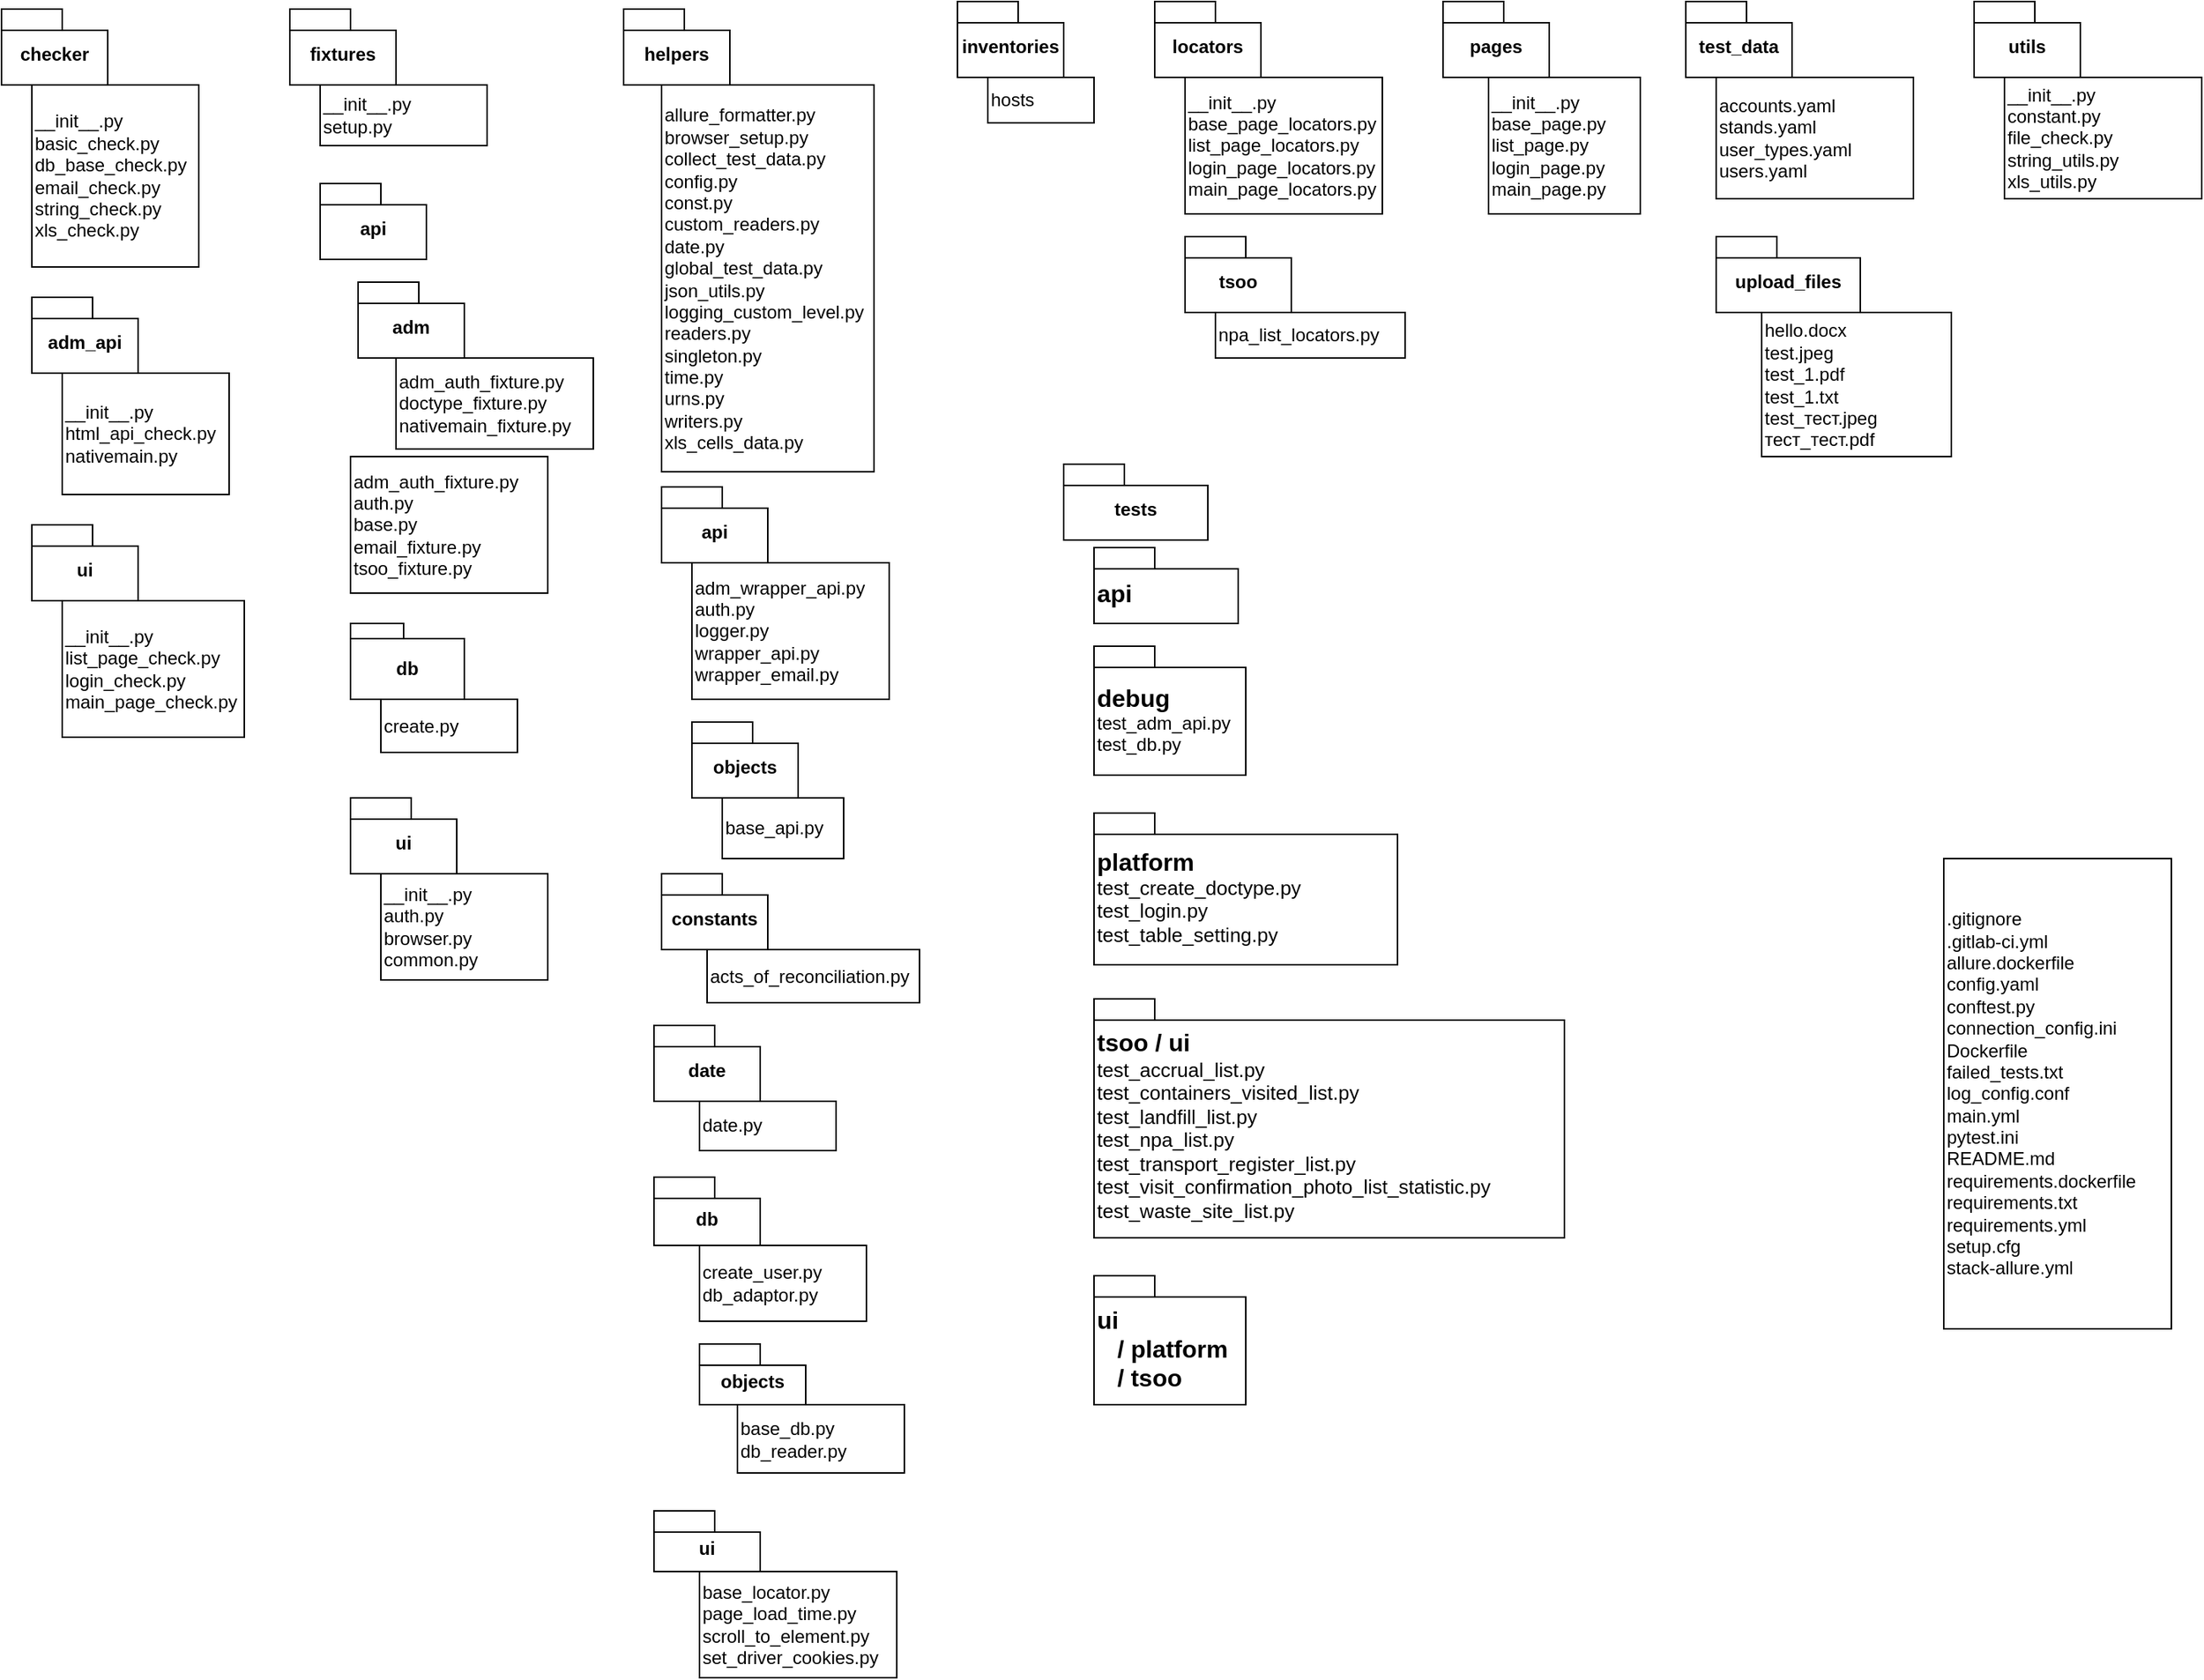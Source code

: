 <mxfile version="21.2.9" type="github">
  <diagram id="C5RBs43oDa-KdzZeNtuy" name="Page-1">
    <mxGraphModel dx="1883" dy="1121" grid="1" gridSize="10" guides="1" tooltips="1" connect="1" arrows="1" fold="1" page="1" pageScale="1" pageWidth="1654" pageHeight="1169" math="0" shadow="0">
      <root>
        <mxCell id="WIyWlLk6GJQsqaUBKTNV-0" />
        <mxCell id="WIyWlLk6GJQsqaUBKTNV-1" parent="WIyWlLk6GJQsqaUBKTNV-0" />
        <mxCell id="ubw8424j0Z61Ouidnzyt-37" value="checker" style="shape=folder;fontStyle=1;spacingTop=10;tabWidth=40;tabHeight=14;tabPosition=left;html=1;whiteSpace=wrap;" vertex="1" parent="WIyWlLk6GJQsqaUBKTNV-1">
          <mxGeometry x="10" y="10" width="70" height="50" as="geometry" />
        </mxCell>
        <mxCell id="ubw8424j0Z61Ouidnzyt-39" value="&lt;div&gt;__init__.py&lt;/div&gt;&lt;div&gt;basic_check.py&lt;/div&gt;&lt;div&gt;db_base_check.py&lt;/div&gt;&lt;div&gt;email_check.py&lt;/div&gt;&lt;div&gt;string_check.py&lt;/div&gt;&lt;div&gt;xls_check.py&lt;/div&gt;" style="html=1;whiteSpace=wrap;align=left;" vertex="1" parent="WIyWlLk6GJQsqaUBKTNV-1">
          <mxGeometry x="30" y="60" width="110" height="120" as="geometry" />
        </mxCell>
        <mxCell id="ubw8424j0Z61Ouidnzyt-40" value="adm_api" style="shape=folder;fontStyle=1;spacingTop=10;tabWidth=40;tabHeight=14;tabPosition=left;html=1;whiteSpace=wrap;" vertex="1" parent="WIyWlLk6GJQsqaUBKTNV-1">
          <mxGeometry x="30" y="200" width="70" height="50" as="geometry" />
        </mxCell>
        <mxCell id="ubw8424j0Z61Ouidnzyt-41" value="ui" style="shape=folder;fontStyle=1;spacingTop=10;tabWidth=40;tabHeight=14;tabPosition=left;html=1;whiteSpace=wrap;" vertex="1" parent="WIyWlLk6GJQsqaUBKTNV-1">
          <mxGeometry x="30" y="350" width="70" height="50" as="geometry" />
        </mxCell>
        <mxCell id="ubw8424j0Z61Ouidnzyt-42" value="&lt;div&gt;__init__.py&lt;/div&gt;&lt;div&gt;html_api_check.py&lt;/div&gt;&lt;div&gt;nativemain.py&lt;/div&gt;" style="html=1;whiteSpace=wrap;align=left;" vertex="1" parent="WIyWlLk6GJQsqaUBKTNV-1">
          <mxGeometry x="50" y="250" width="110" height="80" as="geometry" />
        </mxCell>
        <mxCell id="ubw8424j0Z61Ouidnzyt-43" value="&lt;div&gt;__init__.py&lt;/div&gt;&lt;div&gt;list_page_check.py&lt;/div&gt;&lt;div&gt;login_check.py&lt;/div&gt;&lt;div&gt;main_page_check.py&lt;/div&gt;" style="html=1;whiteSpace=wrap;align=left;" vertex="1" parent="WIyWlLk6GJQsqaUBKTNV-1">
          <mxGeometry x="50" y="400" width="120" height="90" as="geometry" />
        </mxCell>
        <mxCell id="ubw8424j0Z61Ouidnzyt-47" value="fixtures" style="shape=folder;fontStyle=1;spacingTop=10;tabWidth=40;tabHeight=14;tabPosition=left;html=1;whiteSpace=wrap;" vertex="1" parent="WIyWlLk6GJQsqaUBKTNV-1">
          <mxGeometry x="200" y="10" width="70" height="50" as="geometry" />
        </mxCell>
        <mxCell id="ubw8424j0Z61Ouidnzyt-48" value="api" style="shape=folder;fontStyle=1;spacingTop=10;tabWidth=40;tabHeight=14;tabPosition=left;html=1;whiteSpace=wrap;" vertex="1" parent="WIyWlLk6GJQsqaUBKTNV-1">
          <mxGeometry x="220" y="125" width="70" height="50" as="geometry" />
        </mxCell>
        <mxCell id="ubw8424j0Z61Ouidnzyt-49" value="db" style="shape=folder;fontStyle=1;spacingTop=10;tabWidth=35;tabHeight=10;tabPosition=left;html=1;whiteSpace=wrap;" vertex="1" parent="WIyWlLk6GJQsqaUBKTNV-1">
          <mxGeometry x="240" y="415" width="75" height="50" as="geometry" />
        </mxCell>
        <mxCell id="ubw8424j0Z61Ouidnzyt-50" value="ui" style="shape=folder;fontStyle=1;spacingTop=10;tabWidth=40;tabHeight=14;tabPosition=left;html=1;whiteSpace=wrap;" vertex="1" parent="WIyWlLk6GJQsqaUBKTNV-1">
          <mxGeometry x="240" y="530" width="70" height="50" as="geometry" />
        </mxCell>
        <mxCell id="ubw8424j0Z61Ouidnzyt-51" value="&lt;div&gt;__init__.py&lt;/div&gt;&lt;div&gt;setup.py&lt;/div&gt;" style="html=1;whiteSpace=wrap;align=left;" vertex="1" parent="WIyWlLk6GJQsqaUBKTNV-1">
          <mxGeometry x="220" y="60" width="110" height="40" as="geometry" />
        </mxCell>
        <mxCell id="ubw8424j0Z61Ouidnzyt-52" value="adm" style="shape=folder;fontStyle=1;spacingTop=10;tabWidth=40;tabHeight=14;tabPosition=left;html=1;whiteSpace=wrap;" vertex="1" parent="WIyWlLk6GJQsqaUBKTNV-1">
          <mxGeometry x="245" y="190" width="70" height="50" as="geometry" />
        </mxCell>
        <mxCell id="ubw8424j0Z61Ouidnzyt-53" value="&lt;div&gt;adm_auth_fixture.py&lt;/div&gt;&lt;div&gt;auth.py&lt;/div&gt;&lt;div&gt;base.py&lt;/div&gt;&lt;div&gt;email_fixture.py&lt;/div&gt;&lt;div&gt;tsoo_fixture.py&lt;/div&gt;" style="html=1;whiteSpace=wrap;align=left;" vertex="1" parent="WIyWlLk6GJQsqaUBKTNV-1">
          <mxGeometry x="240" y="305" width="130" height="90" as="geometry" />
        </mxCell>
        <mxCell id="ubw8424j0Z61Ouidnzyt-54" value="&lt;div&gt;adm_auth_fixture.py&lt;/div&gt;&lt;div&gt;doctype_fixture.py&lt;/div&gt;&lt;div&gt;nativemain_fixture.py&lt;/div&gt;" style="html=1;whiteSpace=wrap;align=left;" vertex="1" parent="WIyWlLk6GJQsqaUBKTNV-1">
          <mxGeometry x="270" y="240" width="130" height="60" as="geometry" />
        </mxCell>
        <mxCell id="ubw8424j0Z61Ouidnzyt-55" value="create.py" style="html=1;whiteSpace=wrap;align=left;" vertex="1" parent="WIyWlLk6GJQsqaUBKTNV-1">
          <mxGeometry x="260" y="465" width="90" height="35" as="geometry" />
        </mxCell>
        <mxCell id="ubw8424j0Z61Ouidnzyt-56" value="&lt;div&gt;__init__.py&lt;/div&gt;&lt;div&gt;auth.py&lt;/div&gt;&lt;div&gt;browser.py&lt;/div&gt;&lt;div&gt;common.py&lt;/div&gt;" style="html=1;whiteSpace=wrap;align=left;" vertex="1" parent="WIyWlLk6GJQsqaUBKTNV-1">
          <mxGeometry x="260" y="580" width="110" height="70" as="geometry" />
        </mxCell>
        <mxCell id="ubw8424j0Z61Ouidnzyt-57" value="helpers" style="shape=folder;fontStyle=1;spacingTop=10;tabWidth=40;tabHeight=14;tabPosition=left;html=1;whiteSpace=wrap;" vertex="1" parent="WIyWlLk6GJQsqaUBKTNV-1">
          <mxGeometry x="420" y="10" width="70" height="50" as="geometry" />
        </mxCell>
        <mxCell id="ubw8424j0Z61Ouidnzyt-58" value="api" style="shape=folder;fontStyle=1;spacingTop=10;tabWidth=40;tabHeight=14;tabPosition=left;html=1;whiteSpace=wrap;" vertex="1" parent="WIyWlLk6GJQsqaUBKTNV-1">
          <mxGeometry x="445" y="325" width="70" height="50" as="geometry" />
        </mxCell>
        <mxCell id="ubw8424j0Z61Ouidnzyt-59" value="objects" style="shape=folder;fontStyle=1;spacingTop=10;tabWidth=40;tabHeight=14;tabPosition=left;html=1;whiteSpace=wrap;" vertex="1" parent="WIyWlLk6GJQsqaUBKTNV-1">
          <mxGeometry x="465" y="480" width="70" height="50" as="geometry" />
        </mxCell>
        <mxCell id="ubw8424j0Z61Ouidnzyt-60" value="base_api.py" style="html=1;whiteSpace=wrap;align=left;" vertex="1" parent="WIyWlLk6GJQsqaUBKTNV-1">
          <mxGeometry x="485" y="530" width="80" height="40" as="geometry" />
        </mxCell>
        <mxCell id="ubw8424j0Z61Ouidnzyt-61" value="&lt;div&gt;adm_wrapper_api.py&lt;/div&gt;&lt;div&gt;auth.py&lt;/div&gt;&lt;div&gt;logger.py&lt;/div&gt;&lt;div&gt;wrapper_api.py&lt;/div&gt;&lt;div&gt;wrapper_email.py&lt;/div&gt;" style="html=1;whiteSpace=wrap;align=left;" vertex="1" parent="WIyWlLk6GJQsqaUBKTNV-1">
          <mxGeometry x="465" y="375" width="130" height="90" as="geometry" />
        </mxCell>
        <mxCell id="ubw8424j0Z61Ouidnzyt-62" value="constants" style="shape=folder;fontStyle=1;spacingTop=10;tabWidth=40;tabHeight=14;tabPosition=left;html=1;whiteSpace=wrap;" vertex="1" parent="WIyWlLk6GJQsqaUBKTNV-1">
          <mxGeometry x="445" y="580" width="70" height="50" as="geometry" />
        </mxCell>
        <mxCell id="ubw8424j0Z61Ouidnzyt-63" value="acts_of_reconciliation.py" style="html=1;whiteSpace=wrap;align=left;" vertex="1" parent="WIyWlLk6GJQsqaUBKTNV-1">
          <mxGeometry x="475" y="630" width="140" height="35" as="geometry" />
        </mxCell>
        <mxCell id="ubw8424j0Z61Ouidnzyt-65" value="date" style="shape=folder;fontStyle=1;spacingTop=10;tabWidth=40;tabHeight=14;tabPosition=left;html=1;whiteSpace=wrap;" vertex="1" parent="WIyWlLk6GJQsqaUBKTNV-1">
          <mxGeometry x="440" y="680" width="70" height="50" as="geometry" />
        </mxCell>
        <mxCell id="ubw8424j0Z61Ouidnzyt-66" value="date.py" style="html=1;whiteSpace=wrap;align=left;" vertex="1" parent="WIyWlLk6GJQsqaUBKTNV-1">
          <mxGeometry x="470" y="730" width="90" height="32.5" as="geometry" />
        </mxCell>
        <mxCell id="ubw8424j0Z61Ouidnzyt-67" value="db" style="shape=folder;fontStyle=1;spacingTop=10;tabWidth=40;tabHeight=14;tabPosition=left;html=1;whiteSpace=wrap;" vertex="1" parent="WIyWlLk6GJQsqaUBKTNV-1">
          <mxGeometry x="440" y="780" width="70" height="45" as="geometry" />
        </mxCell>
        <mxCell id="ubw8424j0Z61Ouidnzyt-68" value="objects" style="shape=folder;fontStyle=1;spacingTop=10;tabWidth=40;tabHeight=14;tabPosition=left;html=1;whiteSpace=wrap;" vertex="1" parent="WIyWlLk6GJQsqaUBKTNV-1">
          <mxGeometry x="470" y="890" width="70" height="40" as="geometry" />
        </mxCell>
        <mxCell id="ubw8424j0Z61Ouidnzyt-69" value="&lt;div&gt;base_db.py&lt;/div&gt;&lt;div&gt;db_reader.py&lt;/div&gt;" style="html=1;whiteSpace=wrap;align=left;" vertex="1" parent="WIyWlLk6GJQsqaUBKTNV-1">
          <mxGeometry x="495" y="930" width="110" height="45" as="geometry" />
        </mxCell>
        <mxCell id="ubw8424j0Z61Ouidnzyt-70" value="&lt;div&gt;create_user.py&lt;/div&gt;&lt;div&gt;db_adaptor.py&lt;/div&gt;" style="html=1;whiteSpace=wrap;align=left;" vertex="1" parent="WIyWlLk6GJQsqaUBKTNV-1">
          <mxGeometry x="470" y="825" width="110" height="50" as="geometry" />
        </mxCell>
        <mxCell id="ubw8424j0Z61Ouidnzyt-71" value="ui" style="shape=folder;fontStyle=1;spacingTop=10;tabWidth=40;tabHeight=14;tabPosition=left;html=1;whiteSpace=wrap;" vertex="1" parent="WIyWlLk6GJQsqaUBKTNV-1">
          <mxGeometry x="440" y="1000" width="70" height="40" as="geometry" />
        </mxCell>
        <mxCell id="ubw8424j0Z61Ouidnzyt-72" value="&lt;div&gt;base_locator.py&lt;/div&gt;&lt;div&gt;page_load_time.py&lt;/div&gt;&lt;div&gt;scroll_to_element.py&lt;/div&gt;&lt;div&gt;set_driver_cookies.py&lt;/div&gt;" style="html=1;whiteSpace=wrap;align=left;" vertex="1" parent="WIyWlLk6GJQsqaUBKTNV-1">
          <mxGeometry x="470" y="1040" width="130" height="70" as="geometry" />
        </mxCell>
        <mxCell id="ubw8424j0Z61Ouidnzyt-73" value="&lt;div&gt;allure_formatter.py&lt;/div&gt;&lt;div&gt;browser_setup.py&lt;/div&gt;&lt;div&gt;collect_test_data.py&lt;/div&gt;&lt;div&gt;config.py&lt;/div&gt;&lt;div&gt;const.py&lt;/div&gt;&lt;div&gt;custom_readers.py&lt;/div&gt;&lt;div&gt;date.py&lt;/div&gt;&lt;div&gt;global_test_data.py&lt;/div&gt;&lt;div&gt;json_utils.py&lt;/div&gt;&lt;div&gt;logging_custom_level.py&lt;/div&gt;&lt;div&gt;readers.py&lt;/div&gt;&lt;div&gt;singleton.py&lt;/div&gt;&lt;div&gt;time.py&lt;/div&gt;&lt;div&gt;urns.py&lt;/div&gt;&lt;div&gt;writers.py&lt;/div&gt;&lt;div&gt;xls_cells_data.py&lt;/div&gt;" style="html=1;whiteSpace=wrap;align=left;" vertex="1" parent="WIyWlLk6GJQsqaUBKTNV-1">
          <mxGeometry x="445" y="60" width="140" height="255" as="geometry" />
        </mxCell>
        <mxCell id="ubw8424j0Z61Ouidnzyt-74" value="inventories" style="shape=folder;fontStyle=1;spacingTop=10;tabWidth=40;tabHeight=14;tabPosition=left;html=1;whiteSpace=wrap;" vertex="1" parent="WIyWlLk6GJQsqaUBKTNV-1">
          <mxGeometry x="640" y="5" width="70" height="50" as="geometry" />
        </mxCell>
        <mxCell id="ubw8424j0Z61Ouidnzyt-75" value="hosts" style="html=1;whiteSpace=wrap;align=left;" vertex="1" parent="WIyWlLk6GJQsqaUBKTNV-1">
          <mxGeometry x="660" y="55" width="70" height="30" as="geometry" />
        </mxCell>
        <mxCell id="ubw8424j0Z61Ouidnzyt-76" value="locators" style="shape=folder;fontStyle=1;spacingTop=10;tabWidth=40;tabHeight=14;tabPosition=left;html=1;whiteSpace=wrap;" vertex="1" parent="WIyWlLk6GJQsqaUBKTNV-1">
          <mxGeometry x="770" y="5" width="70" height="50" as="geometry" />
        </mxCell>
        <mxCell id="ubw8424j0Z61Ouidnzyt-77" value="tsoo" style="shape=folder;fontStyle=1;spacingTop=10;tabWidth=40;tabHeight=14;tabPosition=left;html=1;whiteSpace=wrap;" vertex="1" parent="WIyWlLk6GJQsqaUBKTNV-1">
          <mxGeometry x="790" y="160" width="70" height="50" as="geometry" />
        </mxCell>
        <mxCell id="ubw8424j0Z61Ouidnzyt-78" value="npa_list_locators.py" style="html=1;whiteSpace=wrap;align=left;" vertex="1" parent="WIyWlLk6GJQsqaUBKTNV-1">
          <mxGeometry x="810" y="210" width="125" height="30" as="geometry" />
        </mxCell>
        <mxCell id="ubw8424j0Z61Ouidnzyt-79" value="&lt;div&gt;__init__.py&lt;/div&gt;&lt;div&gt;base_page_locators.py&lt;/div&gt;&lt;div&gt;list_page_locators.py&lt;/div&gt;&lt;div&gt;login_page_locators.py&lt;/div&gt;&lt;div&gt;main_page_locators.py&lt;/div&gt;" style="html=1;whiteSpace=wrap;align=left;" vertex="1" parent="WIyWlLk6GJQsqaUBKTNV-1">
          <mxGeometry x="790" y="55" width="130" height="90" as="geometry" />
        </mxCell>
        <mxCell id="ubw8424j0Z61Ouidnzyt-80" value="pages" style="shape=folder;fontStyle=1;spacingTop=10;tabWidth=40;tabHeight=14;tabPosition=left;html=1;whiteSpace=wrap;" vertex="1" parent="WIyWlLk6GJQsqaUBKTNV-1">
          <mxGeometry x="960" y="5" width="70" height="50" as="geometry" />
        </mxCell>
        <mxCell id="ubw8424j0Z61Ouidnzyt-81" value="&lt;div&gt;__init__.py&lt;/div&gt;&lt;div&gt;base_page.py&lt;/div&gt;&lt;div&gt;list_page.py&lt;/div&gt;&lt;div&gt;login_page.py&lt;/div&gt;&lt;div&gt;main_page.py&lt;/div&gt;" style="html=1;whiteSpace=wrap;align=left;" vertex="1" parent="WIyWlLk6GJQsqaUBKTNV-1">
          <mxGeometry x="990" y="55" width="100" height="90" as="geometry" />
        </mxCell>
        <mxCell id="ubw8424j0Z61Ouidnzyt-86" value="test_data" style="shape=folder;fontStyle=1;spacingTop=10;tabWidth=40;tabHeight=14;tabPosition=left;html=1;whiteSpace=wrap;" vertex="1" parent="WIyWlLk6GJQsqaUBKTNV-1">
          <mxGeometry x="1120" y="5" width="70" height="50" as="geometry" />
        </mxCell>
        <mxCell id="ubw8424j0Z61Ouidnzyt-87" value="upload_files" style="shape=folder;fontStyle=1;spacingTop=10;tabWidth=40;tabHeight=14;tabPosition=left;html=1;whiteSpace=wrap;" vertex="1" parent="WIyWlLk6GJQsqaUBKTNV-1">
          <mxGeometry x="1140" y="160" width="95" height="50" as="geometry" />
        </mxCell>
        <mxCell id="ubw8424j0Z61Ouidnzyt-88" value="&lt;div&gt;hello.docx&lt;/div&gt;&lt;div&gt;test.jpeg&lt;/div&gt;&lt;div&gt;test_1.pdf&lt;/div&gt;&lt;div&gt;test_1.txt&lt;/div&gt;&lt;div&gt;test_тест.jpeg&lt;/div&gt;&lt;div&gt;тест_тест.pdf&lt;/div&gt;" style="html=1;whiteSpace=wrap;align=left;" vertex="1" parent="WIyWlLk6GJQsqaUBKTNV-1">
          <mxGeometry x="1170" y="210" width="125" height="95" as="geometry" />
        </mxCell>
        <mxCell id="ubw8424j0Z61Ouidnzyt-89" value="&lt;div&gt;accounts.yaml&lt;/div&gt;&lt;div&gt;stands.yaml&lt;/div&gt;&lt;div&gt;user_types.yaml&lt;/div&gt;&lt;div&gt;users.yaml&lt;/div&gt;" style="html=1;whiteSpace=wrap;align=left;" vertex="1" parent="WIyWlLk6GJQsqaUBKTNV-1">
          <mxGeometry x="1140" y="55" width="130" height="80" as="geometry" />
        </mxCell>
        <mxCell id="ubw8424j0Z61Ouidnzyt-91" value="utils" style="shape=folder;fontStyle=1;spacingTop=10;tabWidth=40;tabHeight=14;tabPosition=left;html=1;whiteSpace=wrap;" vertex="1" parent="WIyWlLk6GJQsqaUBKTNV-1">
          <mxGeometry x="1310" y="5" width="70" height="50" as="geometry" />
        </mxCell>
        <mxCell id="ubw8424j0Z61Ouidnzyt-92" value="&lt;div&gt;__init__.py&lt;/div&gt;&lt;div&gt;constant.py&lt;/div&gt;&lt;div&gt;file_check.py&lt;/div&gt;&lt;div&gt;string_utils.py&lt;/div&gt;&lt;div&gt;xls_utils.py&lt;/div&gt;" style="html=1;whiteSpace=wrap;align=left;" vertex="1" parent="WIyWlLk6GJQsqaUBKTNV-1">
          <mxGeometry x="1330" y="55" width="130" height="80" as="geometry" />
        </mxCell>
        <mxCell id="ubw8424j0Z61Ouidnzyt-93" value="tests" style="shape=folder;fontStyle=1;spacingTop=10;tabWidth=40;tabHeight=14;tabPosition=left;html=1;whiteSpace=wrap;" vertex="1" parent="WIyWlLk6GJQsqaUBKTNV-1">
          <mxGeometry x="710" y="310" width="95" height="50" as="geometry" />
        </mxCell>
        <mxCell id="ubw8424j0Z61Ouidnzyt-94" value="&lt;div&gt;&lt;font style=&quot;font-size: 16px;&quot;&gt;debug&lt;/font&gt;&lt;/div&gt;&lt;div&gt;&lt;span style=&quot;font-weight: normal;&quot;&gt;test_adm_api.py&lt;/span&gt;&lt;/div&gt;&lt;div&gt;&lt;span style=&quot;font-weight: normal;&quot;&gt;test_db.py&lt;/span&gt;&lt;/div&gt;" style="shape=folder;fontStyle=1;spacingTop=10;tabWidth=40;tabHeight=14;tabPosition=left;html=1;whiteSpace=wrap;align=left;" vertex="1" parent="WIyWlLk6GJQsqaUBKTNV-1">
          <mxGeometry x="730" y="430" width="100" height="85" as="geometry" />
        </mxCell>
        <mxCell id="ubw8424j0Z61Ouidnzyt-95" value="&lt;div style=&quot;&quot;&gt;&lt;span style=&quot;background-color: initial;&quot;&gt;&lt;font style=&quot;font-size: 16px;&quot;&gt;api&lt;/font&gt;&lt;/span&gt;&lt;/div&gt;" style="shape=folder;fontStyle=1;spacingTop=10;tabWidth=40;tabHeight=14;tabPosition=left;html=1;whiteSpace=wrap;align=left;" vertex="1" parent="WIyWlLk6GJQsqaUBKTNV-1">
          <mxGeometry x="730" y="365" width="95" height="50" as="geometry" />
        </mxCell>
        <mxCell id="ubw8424j0Z61Ouidnzyt-96" value="&lt;div style=&quot;&quot;&gt;&lt;font style=&quot;font-size: 16px;&quot;&gt;platform&lt;/font&gt;&lt;/div&gt;&lt;div style=&quot;font-size: 13px;&quot;&gt;&lt;font style=&quot;font-weight: normal; font-size: 13px;&quot;&gt;test_create_doctype.py&lt;/font&gt;&lt;/div&gt;&lt;div style=&quot;font-size: 13px;&quot;&gt;&lt;font style=&quot;font-weight: normal; font-size: 13px;&quot;&gt;test_login.py&lt;/font&gt;&lt;/div&gt;&lt;div style=&quot;font-size: 13px;&quot;&gt;&lt;font style=&quot;font-weight: normal; font-size: 13px;&quot;&gt;test_table_setting.py&lt;/font&gt;&lt;/div&gt;" style="shape=folder;fontStyle=1;spacingTop=10;tabWidth=40;tabHeight=14;tabPosition=left;html=1;whiteSpace=wrap;align=left;" vertex="1" parent="WIyWlLk6GJQsqaUBKTNV-1">
          <mxGeometry x="730" y="540" width="200" height="100" as="geometry" />
        </mxCell>
        <mxCell id="ubw8424j0Z61Ouidnzyt-97" value="&lt;div style=&quot;&quot;&gt;&lt;span style=&quot;font-size: 16px;&quot;&gt;tsoo / ui&lt;/span&gt;&lt;/div&gt;&lt;div style=&quot;font-size: 13px;&quot;&gt;&lt;div&gt;&lt;span style=&quot;font-weight: normal;&quot;&gt;test_accrual_list.py&lt;/span&gt;&lt;/div&gt;&lt;div&gt;&lt;span style=&quot;font-weight: normal;&quot;&gt;test_containers_visited_list.py&lt;/span&gt;&lt;/div&gt;&lt;div&gt;&lt;span style=&quot;font-weight: normal;&quot;&gt;test_landfill_list.py&lt;/span&gt;&lt;/div&gt;&lt;div&gt;&lt;span style=&quot;font-weight: normal;&quot;&gt;test_npa_list.py&lt;/span&gt;&lt;/div&gt;&lt;div&gt;&lt;span style=&quot;font-weight: normal;&quot;&gt;test_transport_register_list.py&lt;/span&gt;&lt;/div&gt;&lt;div&gt;&lt;span style=&quot;font-weight: normal;&quot;&gt;test_visit_confirmation_photo_list_statistic.py&lt;/span&gt;&lt;/div&gt;&lt;div&gt;&lt;span style=&quot;font-weight: normal;&quot;&gt;test_waste_site_list.py&lt;/span&gt;&lt;/div&gt;&lt;/div&gt;" style="shape=folder;fontStyle=1;spacingTop=10;tabWidth=40;tabHeight=14;tabPosition=left;html=1;whiteSpace=wrap;align=left;" vertex="1" parent="WIyWlLk6GJQsqaUBKTNV-1">
          <mxGeometry x="730" y="662.5" width="310" height="157.5" as="geometry" />
        </mxCell>
        <mxCell id="ubw8424j0Z61Ouidnzyt-98" value="&lt;div style=&quot;font-size: 16px;&quot;&gt;&lt;font style=&quot;font-size: 16px;&quot;&gt;ui&lt;/font&gt;&lt;/div&gt;&lt;div style=&quot;font-size: 16px;&quot;&gt;&lt;font style=&quot;font-size: 16px;&quot;&gt;&amp;nbsp; &amp;nbsp;/ platform&lt;/font&gt;&lt;/div&gt;&lt;div style=&quot;font-size: 16px;&quot;&gt;&lt;font style=&quot;font-size: 16px;&quot;&gt;&amp;nbsp; &amp;nbsp;/ tsoo&lt;/font&gt;&lt;/div&gt;" style="shape=folder;fontStyle=1;spacingTop=10;tabWidth=40;tabHeight=14;tabPosition=left;html=1;whiteSpace=wrap;align=left;" vertex="1" parent="WIyWlLk6GJQsqaUBKTNV-1">
          <mxGeometry x="730" y="845" width="100" height="85" as="geometry" />
        </mxCell>
        <mxCell id="ubw8424j0Z61Ouidnzyt-99" value="&lt;div&gt;.gitignore&lt;/div&gt;&lt;div&gt;.gitlab-ci.yml&lt;/div&gt;&lt;div&gt;allure.dockerfile&lt;/div&gt;&lt;div&gt;config.yaml&lt;/div&gt;&lt;div&gt;conftest.py&lt;/div&gt;&lt;div&gt;connection_config.ini&lt;/div&gt;&lt;div&gt;Dockerfile&lt;/div&gt;&lt;div&gt;failed_tests.txt&lt;/div&gt;&lt;div&gt;log_config.conf&lt;/div&gt;&lt;div&gt;main.yml&lt;/div&gt;&lt;div&gt;pytest.ini&lt;/div&gt;&lt;div&gt;README.md&lt;/div&gt;&lt;div&gt;requirements.dockerfile&lt;/div&gt;&lt;div&gt;requirements.txt&lt;/div&gt;&lt;div&gt;requirements.yml&lt;/div&gt;&lt;div&gt;setup.cfg&lt;/div&gt;&lt;div&gt;stack-allure.yml&lt;/div&gt;" style="html=1;whiteSpace=wrap;align=left;" vertex="1" parent="WIyWlLk6GJQsqaUBKTNV-1">
          <mxGeometry x="1290" y="570" width="150" height="310" as="geometry" />
        </mxCell>
      </root>
    </mxGraphModel>
  </diagram>
</mxfile>

